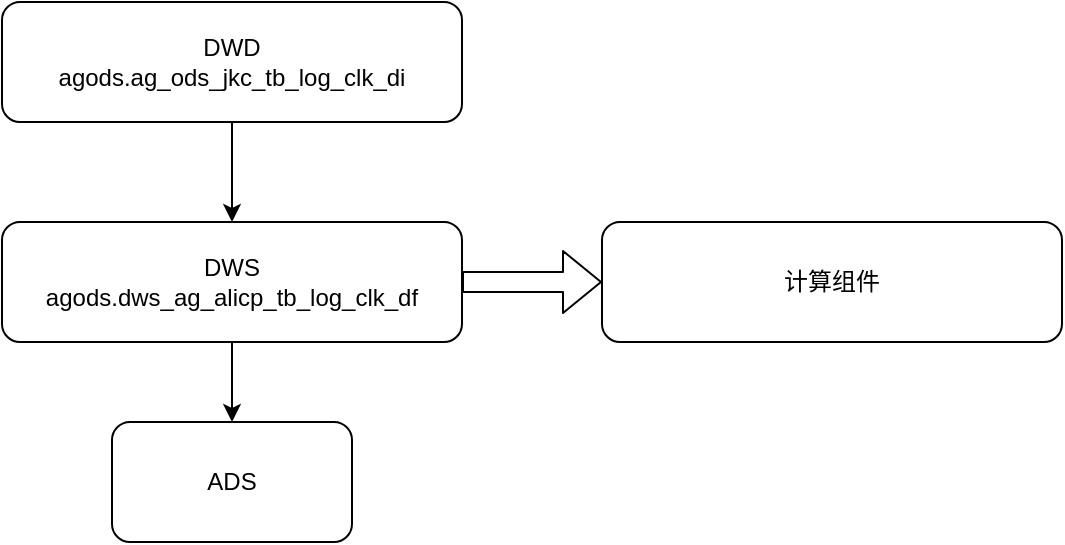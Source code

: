 <mxfile version="13.8.1" type="github">
  <diagram id="Ad6_y2lyAoWyW2zSPP8b" name="Page-1">
    <mxGraphModel dx="868" dy="450" grid="1" gridSize="10" guides="1" tooltips="1" connect="1" arrows="1" fold="1" page="1" pageScale="1" pageWidth="827" pageHeight="1169" math="0" shadow="0">
      <root>
        <mxCell id="0" />
        <mxCell id="1" parent="0" />
        <mxCell id="5djheGigBpE8O4fT_9fk-7" style="edgeStyle=orthogonalEdgeStyle;rounded=0;orthogonalLoop=1;jettySize=auto;html=1;entryX=0.5;entryY=0;entryDx=0;entryDy=0;" edge="1" parent="1" source="5djheGigBpE8O4fT_9fk-2" target="5djheGigBpE8O4fT_9fk-5">
          <mxGeometry relative="1" as="geometry" />
        </mxCell>
        <mxCell id="5djheGigBpE8O4fT_9fk-2" value="DWD&lt;br&gt;agods.ag_ods_jkc_tb_log_clk_di" style="rounded=1;whiteSpace=wrap;html=1;" vertex="1" parent="1">
          <mxGeometry x="170" y="60" width="230" height="60" as="geometry" />
        </mxCell>
        <mxCell id="5djheGigBpE8O4fT_9fk-4" value="ADS" style="rounded=1;whiteSpace=wrap;html=1;" vertex="1" parent="1">
          <mxGeometry x="225" y="270" width="120" height="60" as="geometry" />
        </mxCell>
        <mxCell id="5djheGigBpE8O4fT_9fk-6" style="edgeStyle=orthogonalEdgeStyle;rounded=0;orthogonalLoop=1;jettySize=auto;html=1;entryX=0.5;entryY=0;entryDx=0;entryDy=0;" edge="1" parent="1" source="5djheGigBpE8O4fT_9fk-5" target="5djheGigBpE8O4fT_9fk-4">
          <mxGeometry relative="1" as="geometry" />
        </mxCell>
        <mxCell id="5djheGigBpE8O4fT_9fk-5" value="DWS&lt;br&gt;agods.dws_ag_alicp_tb_log_clk_df" style="rounded=1;whiteSpace=wrap;html=1;" vertex="1" parent="1">
          <mxGeometry x="170" y="170" width="230" height="60" as="geometry" />
        </mxCell>
        <mxCell id="5djheGigBpE8O4fT_9fk-8" value="计算组件" style="rounded=1;whiteSpace=wrap;html=1;" vertex="1" parent="1">
          <mxGeometry x="470" y="170" width="230" height="60" as="geometry" />
        </mxCell>
        <mxCell id="5djheGigBpE8O4fT_9fk-11" value="" style="shape=flexArrow;endArrow=classic;html=1;exitX=1;exitY=0.5;exitDx=0;exitDy=0;entryX=0;entryY=0.5;entryDx=0;entryDy=0;" edge="1" parent="1" source="5djheGigBpE8O4fT_9fk-5" target="5djheGigBpE8O4fT_9fk-8">
          <mxGeometry width="50" height="50" relative="1" as="geometry">
            <mxPoint x="410" y="230" as="sourcePoint" />
            <mxPoint x="460" y="180" as="targetPoint" />
          </mxGeometry>
        </mxCell>
      </root>
    </mxGraphModel>
  </diagram>
</mxfile>
